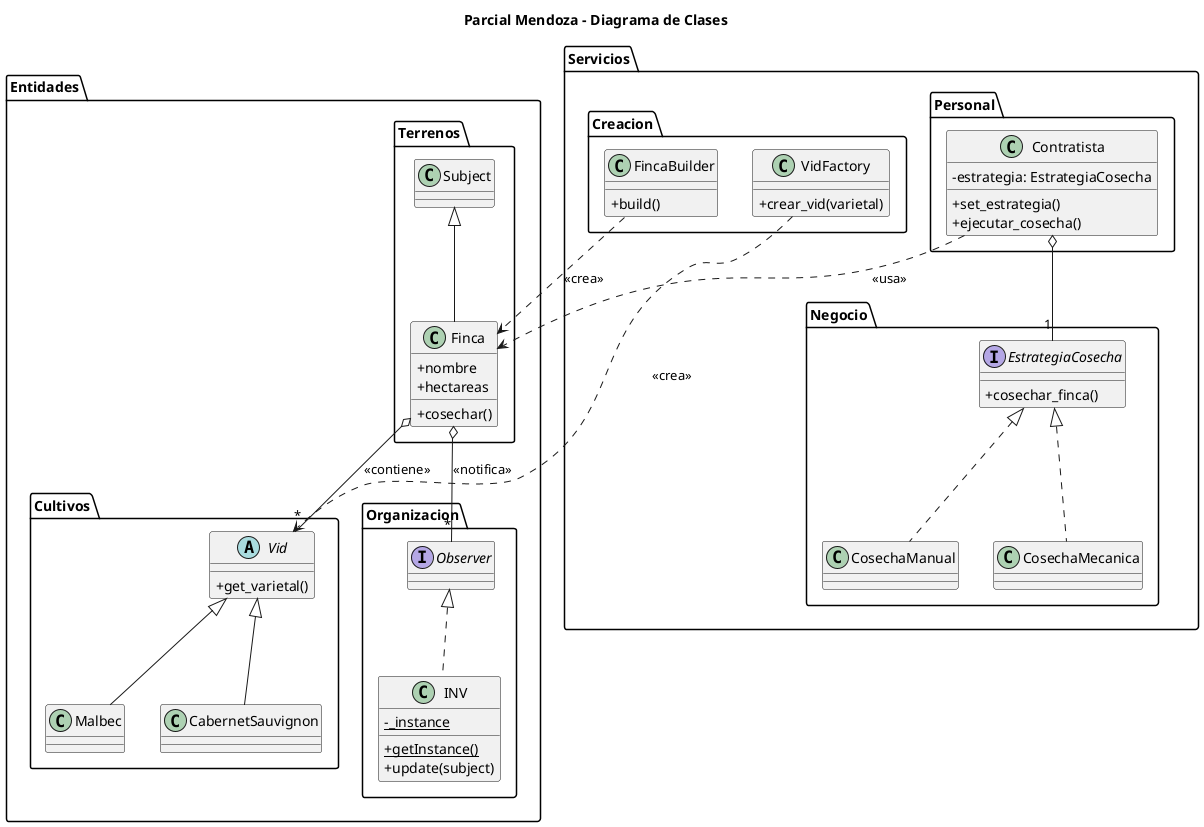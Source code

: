 @startuml
skinparam classAttributeIconSize 0
title "Parcial Mendoza - Diagrama de Clases"

package "Entidades" {
  package "Cultivos" {
    abstract class Vid {
      +get_varietal()
    }
    class Malbec extends Vid
    class CabernetSauvignon extends Vid
  }

  package "Terrenos" {
    class Finca extends Subject {
      +nombre
      +hectareas
      +cosechar()
    }
  }

  package "Organizacion" {
    class INV implements Observer {
      - {static} _instance
      + {static} getInstance()
      + update(subject)
    }
  }
}

package "Servicios" {
  package "Creacion" {
    class VidFactory {
      +crear_vid(varietal)
    }
    class FincaBuilder {
      +build()
    }
  }

  package "Personal" {
    class Contratista {
      - estrategia: EstrategiaCosecha
      + set_estrategia()
      + ejecutar_cosecha()
    }
  }

  package "Negocio" {
    interface EstrategiaCosecha {
      +cosechar_finca()
    }
    class CosechaManual implements EstrategiaCosecha
    class CosechaMecanica implements EstrategiaCosecha
  }
}

' --- Relaciones entre paquetes ---
Servicios.Creacion.VidFactory ..> Entidades.Cultivos.Vid : <<crea>>
Servicios.Creacion.FincaBuilder ..> Entidades.Terrenos.Finca : <<crea>>

Servicios.Personal.Contratista o-- "1" Servicios.Negocio.EstrategiaCosecha
Servicios.Personal.Contratista ..> Entidades.Terrenos.Finca : <<usa>>

Entidades.Terrenos.Finca o-- "*" Entidades.Cultivos.Vid : <<contiene>>
Entidades.Terrenos.Finca o-- "*" Entidades.Organizacion.Observer : <<notifica>>
@enduml